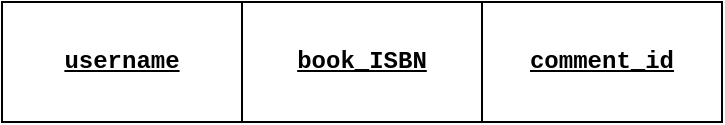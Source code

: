 <mxfile version="21.3.0">
  <diagram name="Page-1" id="MqEHJxqcGR0iH7Ui8UXM">
    <mxGraphModel dx="-10" dy="462" grid="1" gridSize="10" guides="1" tooltips="1" connect="1" arrows="1" fold="1" page="1" pageScale="1" pageWidth="850" pageHeight="1100" math="0" shadow="0">
      <root>
        <mxCell id="0" />
        <mxCell id="1" parent="0" />
        <mxCell id="82ItoaPyIO3ZiafDyYQU-32" value="username" style="rounded=0;whiteSpace=wrap;html=1;fontStyle=5;fontFamily=Courier New;labelBackgroundColor=none;" vertex="1" parent="1">
          <mxGeometry x="1310" y="710" width="120" height="60" as="geometry" />
        </mxCell>
        <mxCell id="82ItoaPyIO3ZiafDyYQU-33" value="book_ISBN" style="rounded=0;whiteSpace=wrap;html=1;fontStyle=5;fontFamily=Courier New;labelBackgroundColor=none;" vertex="1" parent="1">
          <mxGeometry x="1430" y="710" width="120" height="60" as="geometry" />
        </mxCell>
        <mxCell id="82ItoaPyIO3ZiafDyYQU-34" value="comment_id" style="rounded=0;whiteSpace=wrap;html=1;fontStyle=5;fontFamily=Courier New;labelBackgroundColor=none;" vertex="1" parent="1">
          <mxGeometry x="1550" y="710" width="120" height="60" as="geometry" />
        </mxCell>
      </root>
    </mxGraphModel>
  </diagram>
</mxfile>
